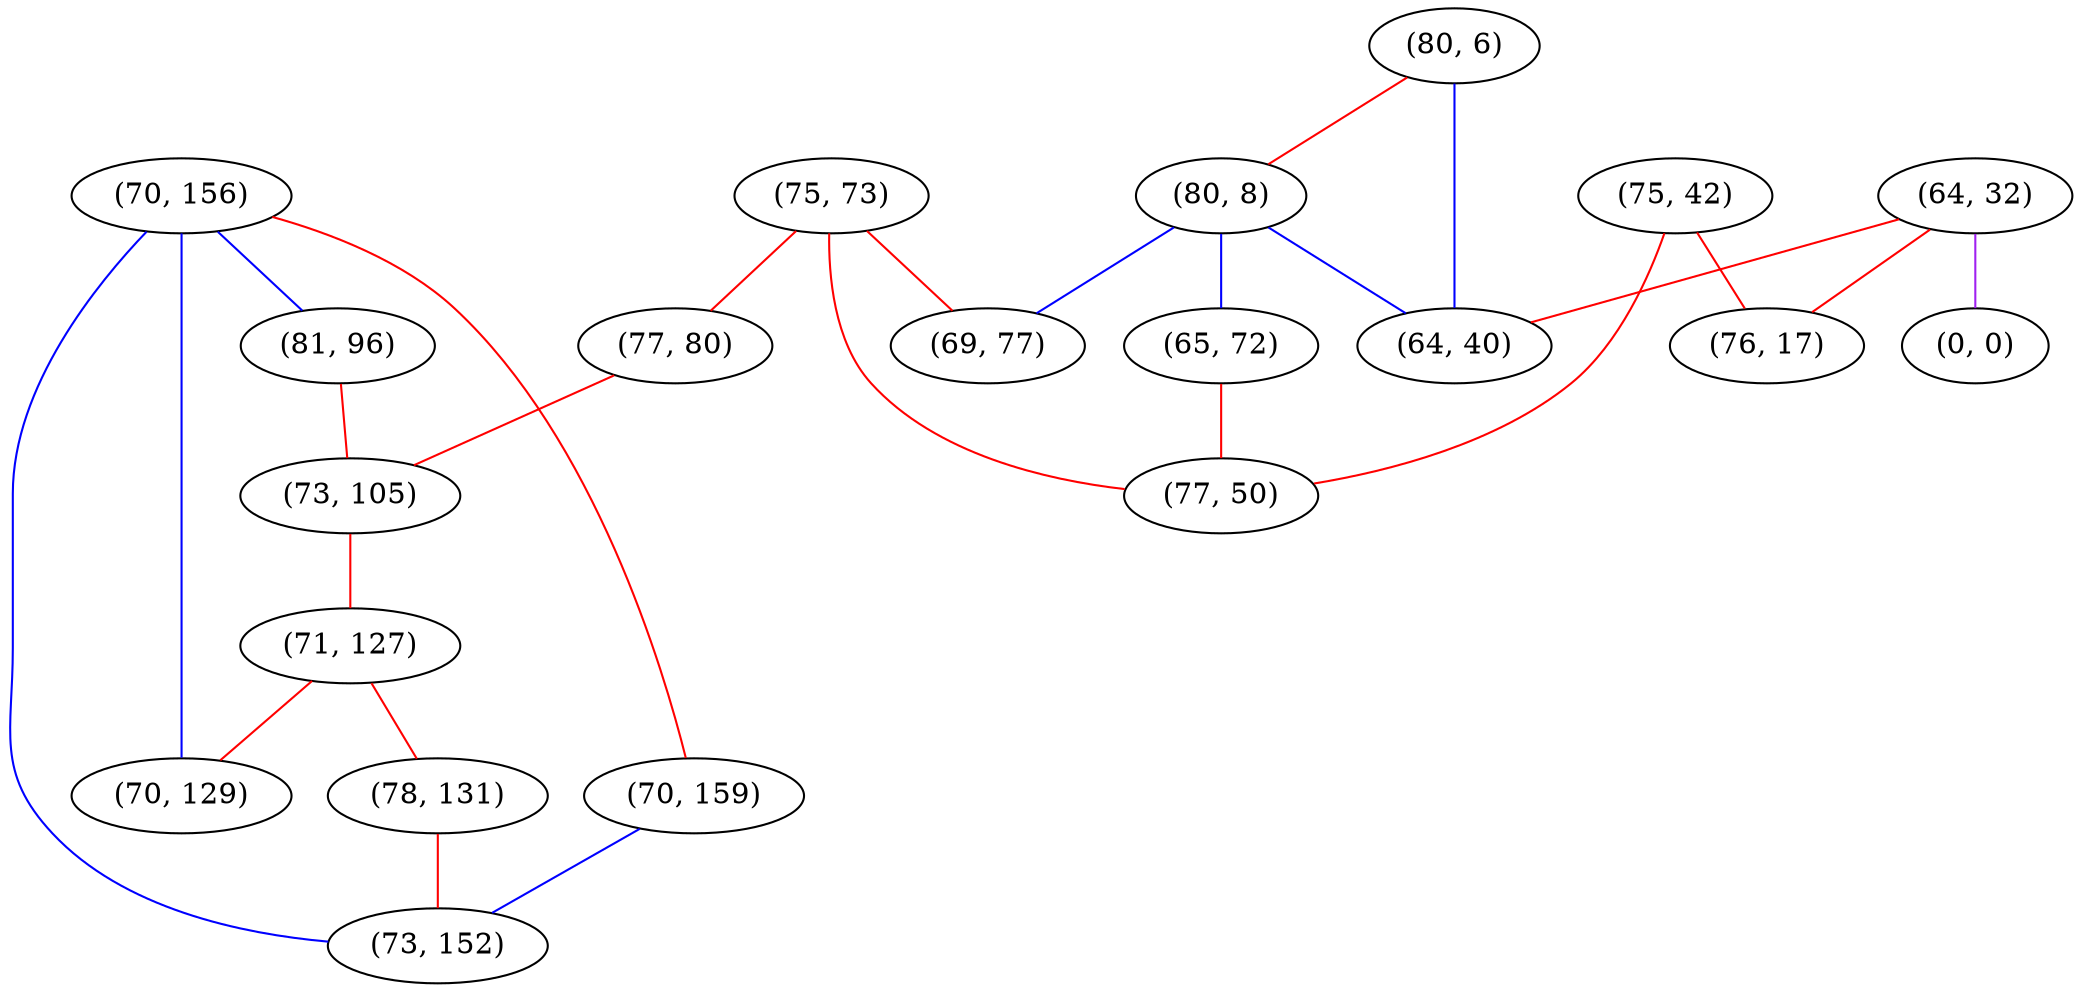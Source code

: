 graph "" {
"(80, 6)";
"(75, 42)";
"(64, 32)";
"(80, 8)";
"(70, 156)";
"(81, 96)";
"(75, 73)";
"(70, 159)";
"(69, 77)";
"(77, 80)";
"(73, 105)";
"(65, 72)";
"(0, 0)";
"(77, 50)";
"(71, 127)";
"(78, 131)";
"(76, 17)";
"(73, 152)";
"(64, 40)";
"(70, 129)";
"(80, 6)" -- "(64, 40)"  [color=blue, key=0, weight=3];
"(80, 6)" -- "(80, 8)"  [color=red, key=0, weight=1];
"(75, 42)" -- "(77, 50)"  [color=red, key=0, weight=1];
"(75, 42)" -- "(76, 17)"  [color=red, key=0, weight=1];
"(64, 32)" -- "(64, 40)"  [color=red, key=0, weight=1];
"(64, 32)" -- "(76, 17)"  [color=red, key=0, weight=1];
"(64, 32)" -- "(0, 0)"  [color=purple, key=0, weight=4];
"(80, 8)" -- "(65, 72)"  [color=blue, key=0, weight=3];
"(80, 8)" -- "(64, 40)"  [color=blue, key=0, weight=3];
"(80, 8)" -- "(69, 77)"  [color=blue, key=0, weight=3];
"(70, 156)" -- "(81, 96)"  [color=blue, key=0, weight=3];
"(70, 156)" -- "(70, 129)"  [color=blue, key=0, weight=3];
"(70, 156)" -- "(70, 159)"  [color=red, key=0, weight=1];
"(70, 156)" -- "(73, 152)"  [color=blue, key=0, weight=3];
"(81, 96)" -- "(73, 105)"  [color=red, key=0, weight=1];
"(75, 73)" -- "(77, 50)"  [color=red, key=0, weight=1];
"(75, 73)" -- "(69, 77)"  [color=red, key=0, weight=1];
"(75, 73)" -- "(77, 80)"  [color=red, key=0, weight=1];
"(70, 159)" -- "(73, 152)"  [color=blue, key=0, weight=3];
"(77, 80)" -- "(73, 105)"  [color=red, key=0, weight=1];
"(73, 105)" -- "(71, 127)"  [color=red, key=0, weight=1];
"(65, 72)" -- "(77, 50)"  [color=red, key=0, weight=1];
"(71, 127)" -- "(78, 131)"  [color=red, key=0, weight=1];
"(71, 127)" -- "(70, 129)"  [color=red, key=0, weight=1];
"(78, 131)" -- "(73, 152)"  [color=red, key=0, weight=1];
}
